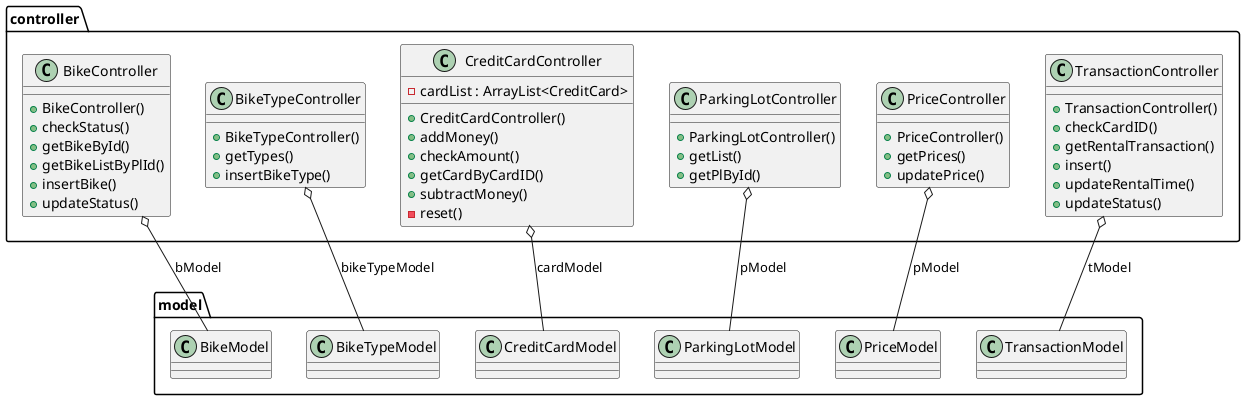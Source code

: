 @startuml



  namespace controller {
    class controller.BikeController {
        + BikeController()
        + checkStatus()
        + getBikeById()
        + getBikeListByPlId()
        + insertBike()
        + updateStatus()
    }
  }
  

  namespace controller {
    class controller.BikeTypeController {
        + BikeTypeController()
        + getTypes()
        + insertBikeType()
    }
  }
  

  namespace controller {
    class controller.CreditCardController {
        - cardList : ArrayList<CreditCard>
        + CreditCardController()
        + addMoney()
        + checkAmount()
        + getCardByCardID()
        + subtractMoney()
        - reset()
    }
  }
  

  namespace controller {
    class controller.ParkingLotController {
        + ParkingLotController()
        + getList()
        + getPlById()
    }
  }
  

  namespace controller {
    class controller.PriceController {
        + PriceController()
        + getPrices()
        + updatePrice()
    }
  }
  

  namespace controller {
    class controller.TransactionController {
        + TransactionController()
        + checkCardID()
        + getRentalTransaction()
        + insert()
        + updateRentalTime()
        + updateStatus()
    }
  }
  

  controller.BikeController o-- model.BikeModel : bModel
  controller.BikeTypeController o-- model.BikeTypeModel : bikeTypeModel
  controller.CreditCardController o-- model.CreditCardModel : cardModel
  controller.ParkingLotController o-- model.ParkingLotModel : pModel
  controller.PriceController o-- model.PriceModel : pModel
  controller.TransactionController o-- model.TransactionModel : tModel




@enduml
